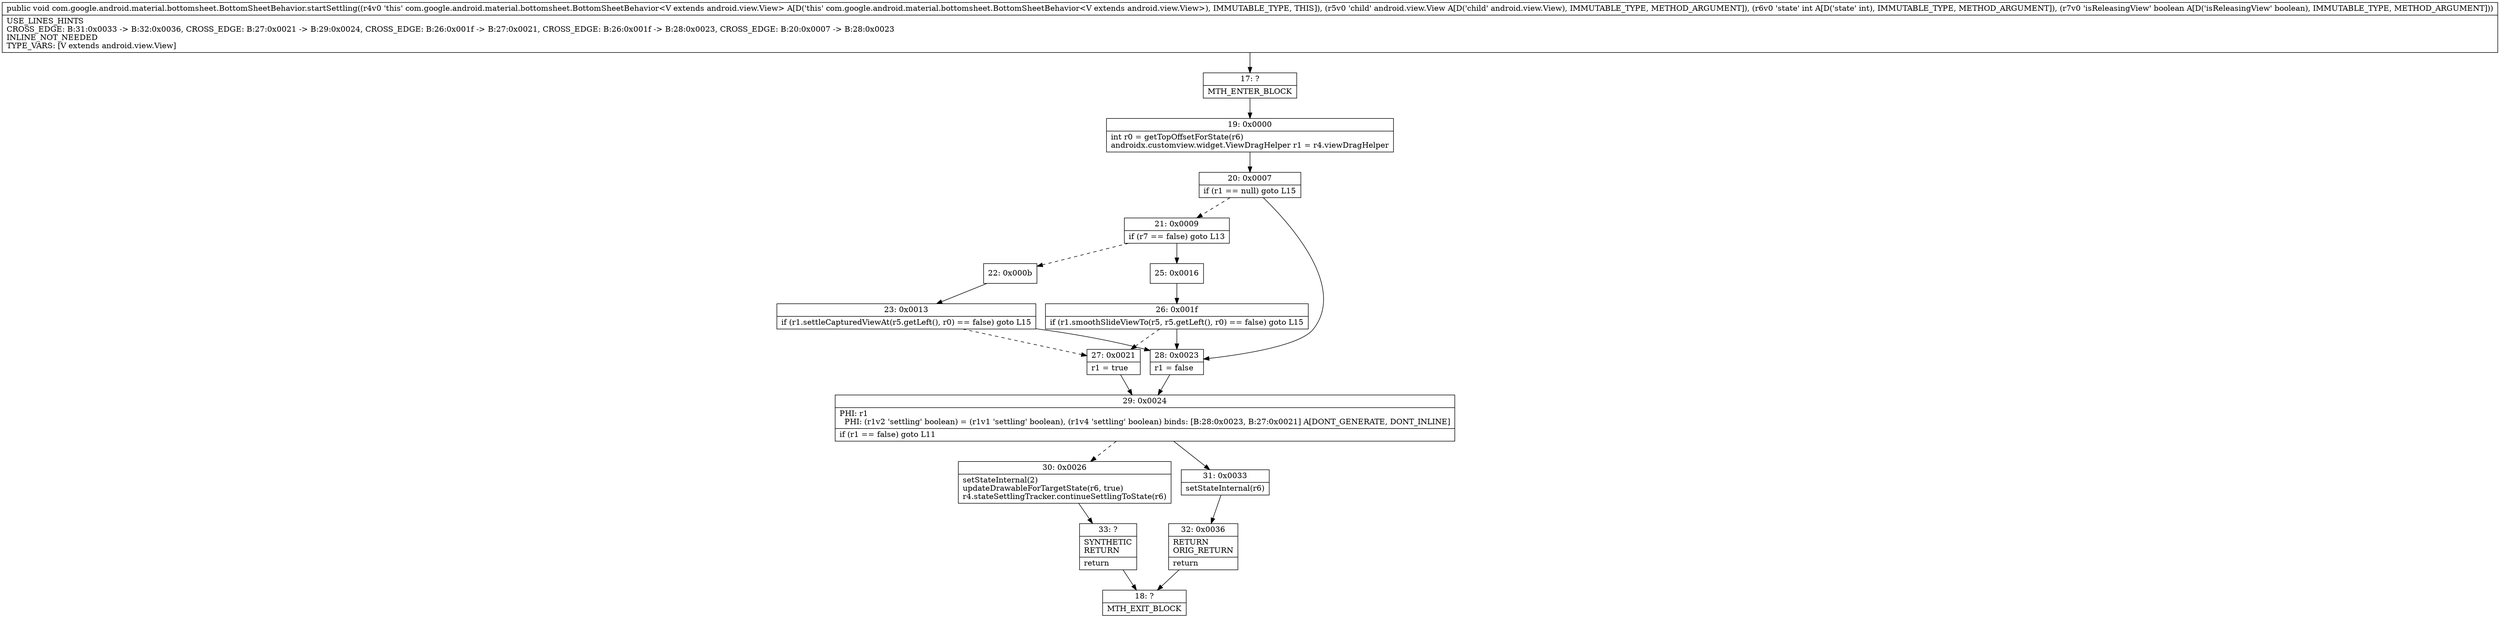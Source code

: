 digraph "CFG forcom.google.android.material.bottomsheet.BottomSheetBehavior.startSettling(Landroid\/view\/View;IZ)V" {
Node_17 [shape=record,label="{17\:\ ?|MTH_ENTER_BLOCK\l}"];
Node_19 [shape=record,label="{19\:\ 0x0000|int r0 = getTopOffsetForState(r6)\landroidx.customview.widget.ViewDragHelper r1 = r4.viewDragHelper\l}"];
Node_20 [shape=record,label="{20\:\ 0x0007|if (r1 == null) goto L15\l}"];
Node_21 [shape=record,label="{21\:\ 0x0009|if (r7 == false) goto L13\l}"];
Node_22 [shape=record,label="{22\:\ 0x000b}"];
Node_23 [shape=record,label="{23\:\ 0x0013|if (r1.settleCapturedViewAt(r5.getLeft(), r0) == false) goto L15\l}"];
Node_27 [shape=record,label="{27\:\ 0x0021|r1 = true\l}"];
Node_29 [shape=record,label="{29\:\ 0x0024|PHI: r1 \l  PHI: (r1v2 'settling' boolean) = (r1v1 'settling' boolean), (r1v4 'settling' boolean) binds: [B:28:0x0023, B:27:0x0021] A[DONT_GENERATE, DONT_INLINE]\l|if (r1 == false) goto L11\l}"];
Node_30 [shape=record,label="{30\:\ 0x0026|setStateInternal(2)\lupdateDrawableForTargetState(r6, true)\lr4.stateSettlingTracker.continueSettlingToState(r6)\l}"];
Node_33 [shape=record,label="{33\:\ ?|SYNTHETIC\lRETURN\l|return\l}"];
Node_18 [shape=record,label="{18\:\ ?|MTH_EXIT_BLOCK\l}"];
Node_31 [shape=record,label="{31\:\ 0x0033|setStateInternal(r6)\l}"];
Node_32 [shape=record,label="{32\:\ 0x0036|RETURN\lORIG_RETURN\l|return\l}"];
Node_25 [shape=record,label="{25\:\ 0x0016}"];
Node_26 [shape=record,label="{26\:\ 0x001f|if (r1.smoothSlideViewTo(r5, r5.getLeft(), r0) == false) goto L15\l}"];
Node_28 [shape=record,label="{28\:\ 0x0023|r1 = false\l}"];
MethodNode[shape=record,label="{public void com.google.android.material.bottomsheet.BottomSheetBehavior.startSettling((r4v0 'this' com.google.android.material.bottomsheet.BottomSheetBehavior\<V extends android.view.View\> A[D('this' com.google.android.material.bottomsheet.BottomSheetBehavior\<V extends android.view.View\>), IMMUTABLE_TYPE, THIS]), (r5v0 'child' android.view.View A[D('child' android.view.View), IMMUTABLE_TYPE, METHOD_ARGUMENT]), (r6v0 'state' int A[D('state' int), IMMUTABLE_TYPE, METHOD_ARGUMENT]), (r7v0 'isReleasingView' boolean A[D('isReleasingView' boolean), IMMUTABLE_TYPE, METHOD_ARGUMENT]))  | USE_LINES_HINTS\lCROSS_EDGE: B:31:0x0033 \-\> B:32:0x0036, CROSS_EDGE: B:27:0x0021 \-\> B:29:0x0024, CROSS_EDGE: B:26:0x001f \-\> B:27:0x0021, CROSS_EDGE: B:26:0x001f \-\> B:28:0x0023, CROSS_EDGE: B:20:0x0007 \-\> B:28:0x0023\lINLINE_NOT_NEEDED\lTYPE_VARS: [V extends android.view.View]\l}"];
MethodNode -> Node_17;Node_17 -> Node_19;
Node_19 -> Node_20;
Node_20 -> Node_21[style=dashed];
Node_20 -> Node_28;
Node_21 -> Node_22[style=dashed];
Node_21 -> Node_25;
Node_22 -> Node_23;
Node_23 -> Node_28;
Node_23 -> Node_27[style=dashed];
Node_27 -> Node_29;
Node_29 -> Node_30[style=dashed];
Node_29 -> Node_31;
Node_30 -> Node_33;
Node_33 -> Node_18;
Node_31 -> Node_32;
Node_32 -> Node_18;
Node_25 -> Node_26;
Node_26 -> Node_27[style=dashed];
Node_26 -> Node_28;
Node_28 -> Node_29;
}

